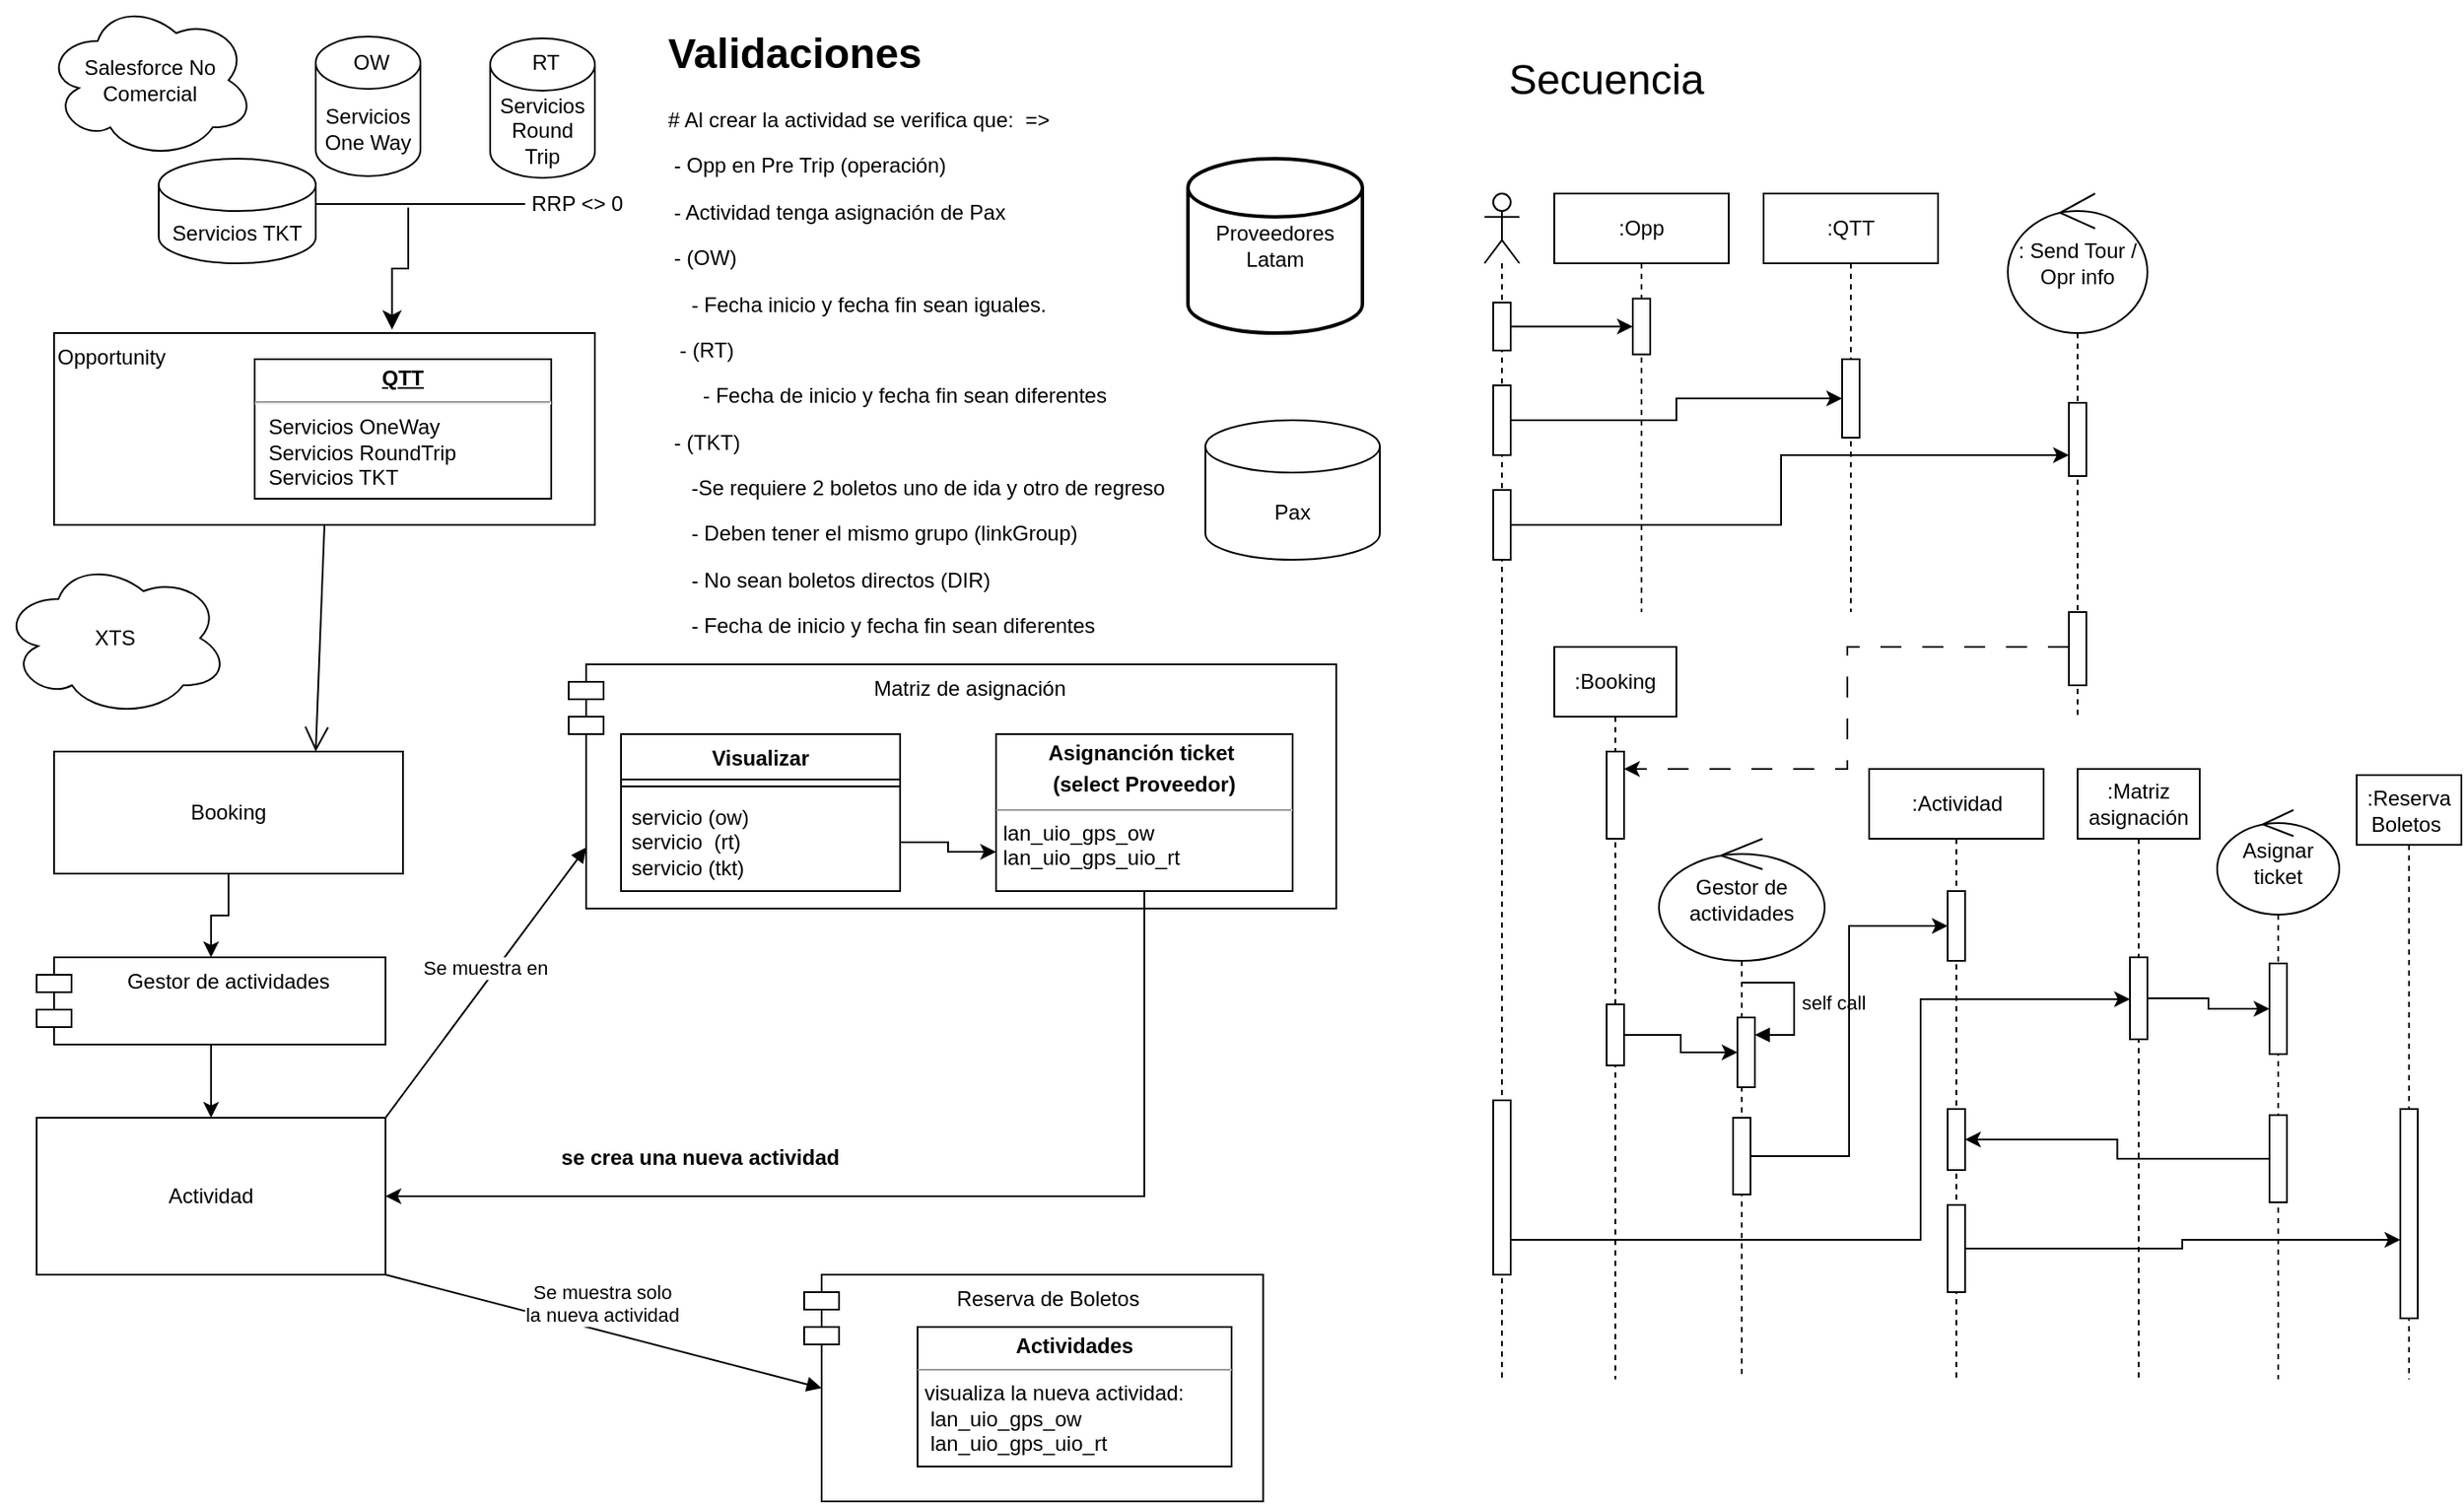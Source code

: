 <mxfile version="22.0.3" type="device">
  <diagram name="Página-1" id="DvsqSxgmwoJQXqp3BJBl">
    <mxGraphModel dx="1633" dy="1068" grid="1" gridSize="10" guides="1" tooltips="1" connect="1" arrows="1" fold="1" page="1" pageScale="1" pageWidth="827" pageHeight="1169" math="0" shadow="0">
      <root>
        <mxCell id="0" />
        <mxCell id="1" parent="0" />
        <mxCell id="8ll0A4DqtjS5xaUNRAdo-3" value="Servicios One Way" style="shape=cylinder3;whiteSpace=wrap;html=1;boundedLbl=1;backgroundOutline=1;size=15;" parent="1" vertex="1">
          <mxGeometry x="190" y="30" width="60" height="80" as="geometry" />
        </mxCell>
        <mxCell id="8ll0A4DqtjS5xaUNRAdo-4" value="Servicios Round Trip" style="shape=cylinder3;whiteSpace=wrap;html=1;boundedLbl=1;backgroundOutline=1;size=15;" parent="1" vertex="1">
          <mxGeometry x="290" y="31" width="60" height="80" as="geometry" />
        </mxCell>
        <mxCell id="8ll0A4DqtjS5xaUNRAdo-10" value="Opportunity" style="html=1;whiteSpace=wrap;verticalAlign=top;align=left;" parent="1" vertex="1">
          <mxGeometry x="40" y="200" width="310" height="110" as="geometry" />
        </mxCell>
        <mxCell id="8ll0A4DqtjS5xaUNRAdo-11" value="&lt;p style=&quot;margin:0px;margin-top:4px;text-align:center;text-decoration:underline;&quot;&gt;&lt;b&gt;QTT&lt;/b&gt;&lt;/p&gt;&lt;hr&gt;&lt;p style=&quot;margin:0px;margin-left:8px;&quot;&gt;Servicios OneWay&lt;/p&gt;&lt;p style=&quot;margin:0px;margin-left:8px;&quot;&gt;Servicios RoundTrip&lt;/p&gt;&lt;p style=&quot;margin:0px;margin-left:8px;&quot;&gt;Servicios TKT&lt;/p&gt;&lt;p style=&quot;margin:0px;margin-left:8px;&quot;&gt;&lt;br&gt;&lt;/p&gt;" style="verticalAlign=top;align=left;overflow=fill;fontSize=12;fontFamily=Helvetica;html=1;whiteSpace=wrap;" parent="1" vertex="1">
          <mxGeometry x="155" y="215" width="170" height="80" as="geometry" />
        </mxCell>
        <mxCell id="8ll0A4DqtjS5xaUNRAdo-34" value="" style="edgeStyle=orthogonalEdgeStyle;rounded=0;orthogonalLoop=1;jettySize=auto;html=1;" parent="1" source="UYus7RheZh6hR16-cruA-11" target="8ll0A4DqtjS5xaUNRAdo-27" edge="1">
          <mxGeometry relative="1" as="geometry" />
        </mxCell>
        <mxCell id="8ll0A4DqtjS5xaUNRAdo-14" value="Booking" style="html=1;whiteSpace=wrap;" parent="1" vertex="1">
          <mxGeometry x="40" y="440" width="200" height="70" as="geometry" />
        </mxCell>
        <mxCell id="8ll0A4DqtjS5xaUNRAdo-15" value="" style="endArrow=open;endFill=1;endSize=12;html=1;rounded=0;exitX=0.5;exitY=1;exitDx=0;exitDy=0;entryX=0.75;entryY=0;entryDx=0;entryDy=0;" parent="1" source="8ll0A4DqtjS5xaUNRAdo-10" target="8ll0A4DqtjS5xaUNRAdo-14" edge="1">
          <mxGeometry width="160" relative="1" as="geometry">
            <mxPoint x="130" y="370" as="sourcePoint" />
            <mxPoint x="290" y="370" as="targetPoint" />
          </mxGeometry>
        </mxCell>
        <mxCell id="8ll0A4DqtjS5xaUNRAdo-16" value="Matriz de asignación" style="shape=module;align=left;spacingLeft=20;align=center;verticalAlign=top;whiteSpace=wrap;html=1;" parent="1" vertex="1">
          <mxGeometry x="335" y="390" width="440" height="140" as="geometry" />
        </mxCell>
        <mxCell id="8ll0A4DqtjS5xaUNRAdo-17" value="Reserva de Boletos&amp;nbsp;" style="shape=module;align=left;spacingLeft=20;align=center;verticalAlign=top;whiteSpace=wrap;html=1;" parent="1" vertex="1">
          <mxGeometry x="470" y="740" width="263.13" height="130" as="geometry" />
        </mxCell>
        <mxCell id="8ll0A4DqtjS5xaUNRAdo-19" value="Se muestra en" style="html=1;verticalAlign=bottom;endArrow=block;curved=0;rounded=0;entryX=0;entryY=0.75;entryDx=10;entryDy=0;entryPerimeter=0;exitX=1;exitY=0;exitDx=0;exitDy=0;" parent="1" source="8ll0A4DqtjS5xaUNRAdo-27" target="8ll0A4DqtjS5xaUNRAdo-16" edge="1">
          <mxGeometry x="-0.01" width="80" relative="1" as="geometry">
            <mxPoint x="240" y="470" as="sourcePoint" />
            <mxPoint x="300" y="410" as="targetPoint" />
            <mxPoint as="offset" />
          </mxGeometry>
        </mxCell>
        <mxCell id="8ll0A4DqtjS5xaUNRAdo-21" value="&lt;p style=&quot;margin:0px;margin-top:4px;text-align:center;&quot;&gt;&lt;b&gt;Actividades&lt;/b&gt;&lt;/p&gt;&lt;hr size=&quot;1&quot;&gt;&lt;p style=&quot;margin:0px;margin-left:4px;&quot;&gt;&lt;/p&gt;&lt;p style=&quot;margin:0px;margin-left:4px;&quot;&gt;visualiza la nueva actividad:&lt;/p&gt;&lt;p style=&quot;margin:0px;margin-left:4px;&quot;&gt;&amp;nbsp;lan_uio_gps_ow&amp;nbsp;&lt;/p&gt;&lt;p style=&quot;margin:0px;margin-left:4px;&quot;&gt;&amp;nbsp;lan_uio_gps_uio_rt&lt;/p&gt;" style="verticalAlign=top;align=left;overflow=fill;fontSize=12;fontFamily=Helvetica;html=1;whiteSpace=wrap;" parent="1" vertex="1">
          <mxGeometry x="535" y="770" width="180" height="80" as="geometry" />
        </mxCell>
        <mxCell id="8ll0A4DqtjS5xaUNRAdo-44" style="edgeStyle=orthogonalEdgeStyle;rounded=0;orthogonalLoop=1;jettySize=auto;html=1;entryX=1;entryY=0.5;entryDx=0;entryDy=0;exitX=0.5;exitY=1;exitDx=0;exitDy=0;" parent="1" source="8ll0A4DqtjS5xaUNRAdo-22" target="8ll0A4DqtjS5xaUNRAdo-27" edge="1">
          <mxGeometry relative="1" as="geometry" />
        </mxCell>
        <mxCell id="8ll0A4DqtjS5xaUNRAdo-22" value="&lt;p style=&quot;margin:0px;margin-top:4px;text-align:center;&quot;&gt;&lt;b&gt;Asignanción ticket&amp;nbsp;&lt;/b&gt;&lt;/p&gt;&lt;p style=&quot;margin:0px;margin-top:4px;text-align:center;&quot;&gt;&lt;b&gt;(select Proveedor)&lt;/b&gt;&lt;/p&gt;&lt;hr size=&quot;1&quot;&gt;&lt;p style=&quot;margin:0px;margin-left:4px;&quot;&gt;&lt;/p&gt;&lt;p style=&quot;margin:0px;margin-left:4px;&quot;&gt;lan_uio_gps_ow&lt;/p&gt;&lt;p style=&quot;margin:0px;margin-left:4px;&quot;&gt;&lt;span style=&quot;background-color: initial;&quot;&gt;lan_uio_gps_uio_rt&lt;/span&gt;&lt;/p&gt;&lt;p style=&quot;margin:0px;margin-left:4px;&quot;&gt;&amp;nbsp;&lt;/p&gt;" style="verticalAlign=top;align=left;overflow=fill;fontSize=12;fontFamily=Helvetica;html=1;whiteSpace=wrap;" parent="1" vertex="1">
          <mxGeometry x="580" y="430" width="170" height="90" as="geometry" />
        </mxCell>
        <mxCell id="8ll0A4DqtjS5xaUNRAdo-23" value="" style="line;strokeWidth=1;fillColor=none;align=left;verticalAlign=middle;spacingTop=-1;spacingLeft=3;spacingRight=3;rotatable=0;labelPosition=right;points=[];portConstraint=eastwest;strokeColor=inherit;" parent="1" vertex="1">
          <mxGeometry x="190" y="122" width="120" height="8" as="geometry" />
        </mxCell>
        <mxCell id="8ll0A4DqtjS5xaUNRAdo-24" value="" style="edgeStyle=elbowEdgeStyle;elbow=vertical;endArrow=none;html=1;curved=0;rounded=0;endSize=8;startSize=8;endFill=0;entryX=0.442;entryY=0.75;entryDx=0;entryDy=0;entryPerimeter=0;exitX=0.625;exitY=-0.018;exitDx=0;exitDy=0;exitPerimeter=0;startArrow=classic;startFill=1;" parent="1" source="8ll0A4DqtjS5xaUNRAdo-10" target="8ll0A4DqtjS5xaUNRAdo-23" edge="1">
          <mxGeometry width="50" height="50" relative="1" as="geometry">
            <mxPoint x="180" y="180" as="sourcePoint" />
            <mxPoint x="230" y="130" as="targetPoint" />
          </mxGeometry>
        </mxCell>
        <mxCell id="8ll0A4DqtjS5xaUNRAdo-27" value="Actividad" style="html=1;whiteSpace=wrap;" parent="1" vertex="1">
          <mxGeometry x="30" y="650" width="200" height="90" as="geometry" />
        </mxCell>
        <mxCell id="8ll0A4DqtjS5xaUNRAdo-35" value="Proveedores&lt;br&gt;Latam" style="strokeWidth=2;html=1;shape=mxgraph.flowchart.database;whiteSpace=wrap;" parent="1" vertex="1">
          <mxGeometry x="690" y="100" width="100" height="100" as="geometry" />
        </mxCell>
        <mxCell id="8ll0A4DqtjS5xaUNRAdo-38" value="Visualizar" style="swimlane;fontStyle=1;align=center;verticalAlign=top;childLayout=stackLayout;horizontal=1;startSize=26;horizontalStack=0;resizeParent=1;resizeParentMax=0;resizeLast=0;collapsible=1;marginBottom=0;whiteSpace=wrap;html=1;" parent="1" vertex="1">
          <mxGeometry x="365" y="430" width="160" height="90" as="geometry" />
        </mxCell>
        <mxCell id="8ll0A4DqtjS5xaUNRAdo-40" value="" style="line;strokeWidth=1;fillColor=none;align=left;verticalAlign=middle;spacingTop=-1;spacingLeft=3;spacingRight=3;rotatable=0;labelPosition=right;points=[];portConstraint=eastwest;strokeColor=inherit;" parent="8ll0A4DqtjS5xaUNRAdo-38" vertex="1">
          <mxGeometry y="26" width="160" height="8" as="geometry" />
        </mxCell>
        <mxCell id="8ll0A4DqtjS5xaUNRAdo-39" value="servicio (ow)&lt;br&gt;servicio&amp;nbsp; (rt)&lt;br&gt;servicio (tkt)" style="text;strokeColor=none;fillColor=none;align=left;verticalAlign=top;spacingLeft=4;spacingRight=4;overflow=hidden;rotatable=0;points=[[0,0.5],[1,0.5]];portConstraint=eastwest;whiteSpace=wrap;html=1;" parent="8ll0A4DqtjS5xaUNRAdo-38" vertex="1">
          <mxGeometry y="34" width="160" height="56" as="geometry" />
        </mxCell>
        <mxCell id="8ll0A4DqtjS5xaUNRAdo-43" style="edgeStyle=orthogonalEdgeStyle;rounded=0;orthogonalLoop=1;jettySize=auto;html=1;entryX=0;entryY=0.75;entryDx=0;entryDy=0;" parent="1" source="8ll0A4DqtjS5xaUNRAdo-39" target="8ll0A4DqtjS5xaUNRAdo-22" edge="1">
          <mxGeometry relative="1" as="geometry" />
        </mxCell>
        <mxCell id="8ll0A4DqtjS5xaUNRAdo-45" value="se crea una nueva actividad" style="text;align=center;fontStyle=1;verticalAlign=middle;spacingLeft=3;spacingRight=3;strokeColor=none;rotatable=0;points=[[0,0.5],[1,0.5]];portConstraint=eastwest;html=1;" parent="1" vertex="1">
          <mxGeometry x="370" y="660" width="80" height="26" as="geometry" />
        </mxCell>
        <mxCell id="0UsNF8fL1aefR2bkP3C2-1" value="Salesforce No Comercial" style="ellipse;shape=cloud;whiteSpace=wrap;html=1;align=center;" parent="1" vertex="1">
          <mxGeometry x="35" y="10" width="120" height="90" as="geometry" />
        </mxCell>
        <mxCell id="0UsNF8fL1aefR2bkP3C2-3" value="XTS" style="ellipse;shape=cloud;whiteSpace=wrap;html=1;align=center;" parent="1" vertex="1">
          <mxGeometry x="10" y="330" width="130" height="90" as="geometry" />
        </mxCell>
        <mxCell id="rrzGRFofWLRTdLjAmEyY-1" value="Se muestra solo &lt;br&gt;la nueva actividad" style="html=1;verticalAlign=bottom;endArrow=block;curved=0;rounded=0;entryX=0;entryY=0.5;entryDx=10;entryDy=0;entryPerimeter=0;exitX=1;exitY=1;exitDx=0;exitDy=0;" parent="1" source="8ll0A4DqtjS5xaUNRAdo-27" target="8ll0A4DqtjS5xaUNRAdo-17" edge="1">
          <mxGeometry x="-0.01" width="80" relative="1" as="geometry">
            <mxPoint x="205" y="805" as="sourcePoint" />
            <mxPoint x="310" y="730" as="targetPoint" />
            <mxPoint as="offset" />
          </mxGeometry>
        </mxCell>
        <mxCell id="UYus7RheZh6hR16-cruA-1" value="RRP &amp;lt;&amp;gt; 0" style="text;html=1;strokeColor=none;fillColor=none;align=center;verticalAlign=middle;whiteSpace=wrap;rounded=0;" parent="1" vertex="1">
          <mxGeometry x="310" y="111" width="60" height="30" as="geometry" />
        </mxCell>
        <mxCell id="UYus7RheZh6hR16-cruA-2" value="&lt;p style=&quot;text-align: left; margin: 0px 0px 0px 4px;&quot;&gt;OW&lt;/p&gt;" style="text;html=1;strokeColor=none;fillColor=none;align=center;verticalAlign=middle;whiteSpace=wrap;rounded=0;" parent="1" vertex="1">
          <mxGeometry x="155" y="30" width="130" height="30" as="geometry" />
        </mxCell>
        <mxCell id="UYus7RheZh6hR16-cruA-5" value="Pax" style="shape=cylinder3;whiteSpace=wrap;html=1;boundedLbl=1;backgroundOutline=1;size=15;" parent="1" vertex="1">
          <mxGeometry x="700" y="250" width="100" height="80" as="geometry" />
        </mxCell>
        <mxCell id="UYus7RheZh6hR16-cruA-6" value="&lt;h1&gt;Validaciones&lt;/h1&gt;&lt;div&gt;# Al crear la actividad se verifica que:&amp;nbsp; =&amp;gt;&lt;/div&gt;&lt;p&gt;&amp;nbsp;- Opp en Pre Trip (operación)&lt;/p&gt;&lt;p&gt;&amp;nbsp;- Actividad tenga asignación de Pax&lt;/p&gt;&lt;p&gt;&amp;nbsp;- (OW)&lt;/p&gt;&lt;p&gt;&amp;nbsp; &amp;nbsp; - Fecha inicio y fecha fin sean iguales.&lt;/p&gt;&lt;p&gt;&amp;nbsp; - (RT)&lt;/p&gt;&lt;p&gt;&amp;nbsp; &amp;nbsp;&amp;nbsp;&lt;span style=&quot;background-color: initial;&quot;&gt;&amp;nbsp; &lt;/span&gt;&lt;span style=&quot;background-color: initial;&quot;&gt;- Fecha de inicio y fecha fin sean diferentes&lt;/span&gt;&lt;/p&gt;&lt;p&gt;&amp;nbsp;- (TKT)&lt;/p&gt;&lt;p&gt;&amp;nbsp; &amp;nbsp; -Se requiere 2 boletos uno de ida y otro de regreso&lt;/p&gt;&lt;p&gt;&amp;nbsp; &amp;nbsp;&amp;nbsp;- Deben tener el mismo grupo (linkGroup)&lt;/p&gt;&lt;p&gt;&amp;nbsp; &amp;nbsp;&amp;nbsp;- No sean boletos directos (DIR)&lt;/p&gt;&amp;nbsp; &amp;nbsp; - Fecha de inicio y fecha fin sean diferentes&lt;div&gt;&lt;span style=&quot;background-color: initial;&quot;&gt;&lt;span style=&quot;&quot;&gt;&lt;span style=&quot;white-space: pre;&quot;&gt;&amp;nbsp;&amp;nbsp;&amp;nbsp;&amp;nbsp;&lt;/span&gt;&lt;/span&gt;&lt;br&gt;&lt;/span&gt;&lt;/div&gt;&lt;p&gt;&amp;nbsp; &amp;nbsp;&amp;nbsp;&lt;/p&gt;" style="text;html=1;strokeColor=none;fillColor=none;spacing=5;spacingTop=-20;whiteSpace=wrap;overflow=hidden;rounded=0;" parent="1" vertex="1">
          <mxGeometry x="386.88" y="20" width="403.12" height="360" as="geometry" />
        </mxCell>
        <mxCell id="UYus7RheZh6hR16-cruA-7" value="&lt;p style=&quot;text-align: left; margin: 0px 0px 0px 4px;&quot;&gt;RT&lt;/p&gt;" style="text;html=1;strokeColor=none;fillColor=none;align=center;verticalAlign=middle;whiteSpace=wrap;rounded=0;" parent="1" vertex="1">
          <mxGeometry x="255" y="30" width="130" height="30" as="geometry" />
        </mxCell>
        <mxCell id="UYus7RheZh6hR16-cruA-10" value="Servicios TKT" style="shape=cylinder3;whiteSpace=wrap;html=1;boundedLbl=1;backgroundOutline=1;size=15;" parent="1" vertex="1">
          <mxGeometry x="100" y="100" width="90" height="60" as="geometry" />
        </mxCell>
        <mxCell id="UYus7RheZh6hR16-cruA-12" value="" style="edgeStyle=orthogonalEdgeStyle;rounded=0;orthogonalLoop=1;jettySize=auto;html=1;" parent="1" source="8ll0A4DqtjS5xaUNRAdo-14" target="UYus7RheZh6hR16-cruA-11" edge="1">
          <mxGeometry relative="1" as="geometry">
            <mxPoint x="140" y="510" as="sourcePoint" />
            <mxPoint x="145" y="670" as="targetPoint" />
          </mxGeometry>
        </mxCell>
        <mxCell id="UYus7RheZh6hR16-cruA-11" value="Gestor de actividades" style="shape=module;align=left;spacingLeft=20;align=center;verticalAlign=top;whiteSpace=wrap;html=1;" parent="1" vertex="1">
          <mxGeometry x="30" y="558" width="200" height="50" as="geometry" />
        </mxCell>
        <mxCell id="UYus7RheZh6hR16-cruA-13" value=":Opp" style="shape=umlLifeline;perimeter=lifelinePerimeter;whiteSpace=wrap;html=1;container=1;dropTarget=0;collapsible=0;recursiveResize=0;outlineConnect=0;portConstraint=eastwest;newEdgeStyle={&quot;curved&quot;:0,&quot;rounded&quot;:0};" parent="1" vertex="1">
          <mxGeometry x="900" y="120" width="100" height="240" as="geometry" />
        </mxCell>
        <mxCell id="UYus7RheZh6hR16-cruA-15" value="" style="html=1;points=[[0,0,0,0,5],[0,1,0,0,-5],[1,0,0,0,5],[1,1,0,0,-5]];perimeter=orthogonalPerimeter;outlineConnect=0;targetShapes=umlLifeline;portConstraint=eastwest;newEdgeStyle={&quot;curved&quot;:0,&quot;rounded&quot;:0};" parent="UYus7RheZh6hR16-cruA-13" vertex="1">
          <mxGeometry x="45" y="60.25" width="10" height="32" as="geometry" />
        </mxCell>
        <mxCell id="UYus7RheZh6hR16-cruA-14" value="&lt;font style=&quot;font-size: 24px;&quot;&gt;Secuencia&lt;/font&gt;" style="text;html=1;strokeColor=none;fillColor=none;align=center;verticalAlign=middle;whiteSpace=wrap;rounded=0;" parent="1" vertex="1">
          <mxGeometry x="860" y="30" width="140" height="50" as="geometry" />
        </mxCell>
        <mxCell id="UYus7RheZh6hR16-cruA-16" value=":QTT" style="shape=umlLifeline;perimeter=lifelinePerimeter;whiteSpace=wrap;html=1;container=1;dropTarget=0;collapsible=0;recursiveResize=0;outlineConnect=0;portConstraint=eastwest;newEdgeStyle={&quot;curved&quot;:0,&quot;rounded&quot;:0};" parent="1" vertex="1">
          <mxGeometry x="1020" y="120" width="100" height="240" as="geometry" />
        </mxCell>
        <mxCell id="UYus7RheZh6hR16-cruA-22" value="" style="html=1;points=[[0,0,0,0,5],[0,1,0,0,-5],[1,0,0,0,5],[1,1,0,0,-5]];perimeter=orthogonalPerimeter;outlineConnect=0;targetShapes=umlLifeline;portConstraint=eastwest;newEdgeStyle={&quot;curved&quot;:0,&quot;rounded&quot;:0};" parent="UYus7RheZh6hR16-cruA-16" vertex="1">
          <mxGeometry x="45" y="95" width="10" height="45" as="geometry" />
        </mxCell>
        <mxCell id="UYus7RheZh6hR16-cruA-17" value="" style="shape=umlLifeline;perimeter=lifelinePerimeter;whiteSpace=wrap;html=1;container=1;dropTarget=0;collapsible=0;recursiveResize=0;outlineConnect=0;portConstraint=eastwest;newEdgeStyle={&quot;curved&quot;:0,&quot;rounded&quot;:0};participant=umlActor;" parent="1" vertex="1">
          <mxGeometry x="860" y="120" width="20" height="680" as="geometry" />
        </mxCell>
        <mxCell id="UYus7RheZh6hR16-cruA-18" value="" style="html=1;points=[[0,0,0,0,5],[0,1,0,0,-5],[1,0,0,0,5],[1,1,0,0,-5]];perimeter=orthogonalPerimeter;outlineConnect=0;targetShapes=umlLifeline;portConstraint=eastwest;newEdgeStyle={&quot;curved&quot;:0,&quot;rounded&quot;:0};" parent="UYus7RheZh6hR16-cruA-17" vertex="1">
          <mxGeometry x="5" y="62.5" width="10" height="27.5" as="geometry" />
        </mxCell>
        <mxCell id="UYus7RheZh6hR16-cruA-21" value="" style="html=1;points=[[0,0,0,0,5],[0,1,0,0,-5],[1,0,0,0,5],[1,1,0,0,-5]];perimeter=orthogonalPerimeter;outlineConnect=0;targetShapes=umlLifeline;portConstraint=eastwest;newEdgeStyle={&quot;curved&quot;:0,&quot;rounded&quot;:0};" parent="UYus7RheZh6hR16-cruA-17" vertex="1">
          <mxGeometry x="5" y="110" width="10" height="40" as="geometry" />
        </mxCell>
        <mxCell id="UYus7RheZh6hR16-cruA-27" value="" style="html=1;points=[[0,0,0,0,5],[0,1,0,0,-5],[1,0,0,0,5],[1,1,0,0,-5]];perimeter=orthogonalPerimeter;outlineConnect=0;targetShapes=umlLifeline;portConstraint=eastwest;newEdgeStyle={&quot;curved&quot;:0,&quot;rounded&quot;:0};" parent="UYus7RheZh6hR16-cruA-17" vertex="1">
          <mxGeometry x="5" y="170" width="10" height="40" as="geometry" />
        </mxCell>
        <mxCell id="UYus7RheZh6hR16-cruA-64" value="" style="html=1;points=[[0,0,0,0,5],[0,1,0,0,-5],[1,0,0,0,5],[1,1,0,0,-5]];perimeter=orthogonalPerimeter;outlineConnect=0;targetShapes=umlLifeline;portConstraint=eastwest;newEdgeStyle={&quot;curved&quot;:0,&quot;rounded&quot;:0};" parent="UYus7RheZh6hR16-cruA-17" vertex="1">
          <mxGeometry x="5" y="520" width="10" height="100" as="geometry" />
        </mxCell>
        <mxCell id="UYus7RheZh6hR16-cruA-20" value="" style="edgeStyle=orthogonalEdgeStyle;rounded=0;orthogonalLoop=1;jettySize=auto;html=1;curved=0;" parent="1" source="UYus7RheZh6hR16-cruA-18" target="UYus7RheZh6hR16-cruA-15" edge="1">
          <mxGeometry relative="1" as="geometry" />
        </mxCell>
        <mxCell id="UYus7RheZh6hR16-cruA-24" style="edgeStyle=orthogonalEdgeStyle;rounded=0;orthogonalLoop=1;jettySize=auto;html=1;curved=0;" parent="1" source="UYus7RheZh6hR16-cruA-21" target="UYus7RheZh6hR16-cruA-22" edge="1">
          <mxGeometry relative="1" as="geometry" />
        </mxCell>
        <mxCell id="UYus7RheZh6hR16-cruA-28" style="edgeStyle=orthogonalEdgeStyle;rounded=0;orthogonalLoop=1;jettySize=auto;html=1;curved=0;" parent="1" source="UYus7RheZh6hR16-cruA-27" target="UYus7RheZh6hR16-cruA-26" edge="1">
          <mxGeometry relative="1" as="geometry">
            <Array as="points">
              <mxPoint x="1030" y="310" />
              <mxPoint x="1030" y="270" />
            </Array>
          </mxGeometry>
        </mxCell>
        <mxCell id="UYus7RheZh6hR16-cruA-29" value=":Booking" style="shape=umlLifeline;perimeter=lifelinePerimeter;whiteSpace=wrap;html=1;container=1;dropTarget=0;collapsible=0;recursiveResize=0;outlineConnect=0;portConstraint=eastwest;newEdgeStyle={&quot;curved&quot;:0,&quot;rounded&quot;:0};" parent="1" vertex="1">
          <mxGeometry x="900" y="380" width="70" height="420" as="geometry" />
        </mxCell>
        <mxCell id="UYus7RheZh6hR16-cruA-31" value="" style="html=1;points=[[0,0,0,0,5],[0,1,0,0,-5],[1,0,0,0,5],[1,1,0,0,-5]];perimeter=orthogonalPerimeter;outlineConnect=0;targetShapes=umlLifeline;portConstraint=eastwest;newEdgeStyle={&quot;curved&quot;:0,&quot;rounded&quot;:0};" parent="UYus7RheZh6hR16-cruA-29" vertex="1">
          <mxGeometry x="30" y="60" width="10" height="50" as="geometry" />
        </mxCell>
        <mxCell id="UYus7RheZh6hR16-cruA-46" value="" style="html=1;points=[[0,0,0,0,5],[0,1,0,0,-5],[1,0,0,0,5],[1,1,0,0,-5]];perimeter=orthogonalPerimeter;outlineConnect=0;targetShapes=umlLifeline;portConstraint=eastwest;newEdgeStyle={&quot;curved&quot;:0,&quot;rounded&quot;:0};" parent="UYus7RheZh6hR16-cruA-29" vertex="1">
          <mxGeometry x="30" y="205" width="10" height="35" as="geometry" />
        </mxCell>
        <mxCell id="UYus7RheZh6hR16-cruA-34" style="edgeStyle=orthogonalEdgeStyle;rounded=0;orthogonalLoop=1;jettySize=auto;html=1;curved=0;dashed=1;dashPattern=12 12;" parent="1" source="UYus7RheZh6hR16-cruA-33" target="UYus7RheZh6hR16-cruA-31" edge="1">
          <mxGeometry relative="1" as="geometry">
            <Array as="points">
              <mxPoint x="1068" y="380" />
              <mxPoint x="1068" y="450" />
            </Array>
          </mxGeometry>
        </mxCell>
        <mxCell id="UYus7RheZh6hR16-cruA-38" value=": Send Tour / Opr info" style="shape=umlLifeline;perimeter=lifelinePerimeter;whiteSpace=wrap;html=1;container=1;dropTarget=0;collapsible=0;recursiveResize=0;outlineConnect=0;portConstraint=eastwest;newEdgeStyle={&quot;curved&quot;:0,&quot;rounded&quot;:0};participant=umlControl;size=80;" parent="1" vertex="1">
          <mxGeometry x="1160" y="120" width="80" height="300" as="geometry" />
        </mxCell>
        <mxCell id="UYus7RheZh6hR16-cruA-26" value="" style="html=1;points=[[0,0,0,0,5],[0,1,0,0,-5],[1,0,0,0,5],[1,1,0,0,-5]];perimeter=orthogonalPerimeter;outlineConnect=0;targetShapes=umlLifeline;portConstraint=eastwest;newEdgeStyle={&quot;curved&quot;:0,&quot;rounded&quot;:0};" parent="UYus7RheZh6hR16-cruA-38" vertex="1">
          <mxGeometry x="35" y="120" width="10" height="42" as="geometry" />
        </mxCell>
        <mxCell id="UYus7RheZh6hR16-cruA-33" value="" style="html=1;points=[[0,0,0,0,5],[0,1,0,0,-5],[1,0,0,0,5],[1,1,0,0,-5]];perimeter=orthogonalPerimeter;outlineConnect=0;targetShapes=umlLifeline;portConstraint=eastwest;newEdgeStyle={&quot;curved&quot;:0,&quot;rounded&quot;:0};" parent="UYus7RheZh6hR16-cruA-38" vertex="1">
          <mxGeometry x="35" y="240" width="10" height="42" as="geometry" />
        </mxCell>
        <mxCell id="UYus7RheZh6hR16-cruA-39" value="Gestor de actividades" style="shape=umlLifeline;perimeter=lifelinePerimeter;whiteSpace=wrap;html=1;container=1;dropTarget=0;collapsible=0;recursiveResize=0;outlineConnect=0;portConstraint=eastwest;newEdgeStyle={&quot;curved&quot;:0,&quot;rounded&quot;:0};participant=umlControl;size=70;" parent="1" vertex="1">
          <mxGeometry x="960" y="490" width="95" height="310" as="geometry" />
        </mxCell>
        <mxCell id="UYus7RheZh6hR16-cruA-40" value="" style="html=1;points=[[0,0,0,0,5],[0,1,0,0,-5],[1,0,0,0,5],[1,1,0,0,-5]];perimeter=orthogonalPerimeter;outlineConnect=0;targetShapes=umlLifeline;portConstraint=eastwest;newEdgeStyle={&quot;curved&quot;:0,&quot;rounded&quot;:0};" parent="UYus7RheZh6hR16-cruA-39" vertex="1">
          <mxGeometry x="45" y="102.5" width="10" height="40" as="geometry" />
        </mxCell>
        <mxCell id="UYus7RheZh6hR16-cruA-41" value="self call" style="html=1;align=left;spacingLeft=2;endArrow=block;rounded=0;edgeStyle=orthogonalEdgeStyle;curved=0;rounded=0;" parent="UYus7RheZh6hR16-cruA-39" target="UYus7RheZh6hR16-cruA-40" edge="1">
          <mxGeometry relative="1" as="geometry">
            <mxPoint x="47.5" y="82.5" as="sourcePoint" />
            <Array as="points">
              <mxPoint x="77.5" y="112.5" />
            </Array>
          </mxGeometry>
        </mxCell>
        <mxCell id="UYus7RheZh6hR16-cruA-48" value="" style="html=1;points=[[0,0,0,0,5],[0,1,0,0,-5],[1,0,0,0,5],[1,1,0,0,-5]];perimeter=orthogonalPerimeter;outlineConnect=0;targetShapes=umlLifeline;portConstraint=eastwest;newEdgeStyle={&quot;curved&quot;:0,&quot;rounded&quot;:0};" parent="UYus7RheZh6hR16-cruA-39" vertex="1">
          <mxGeometry x="42.5" y="160" width="10" height="44" as="geometry" />
        </mxCell>
        <mxCell id="UYus7RheZh6hR16-cruA-42" value=":Actividad" style="shape=umlLifeline;perimeter=lifelinePerimeter;whiteSpace=wrap;html=1;container=1;dropTarget=0;collapsible=0;recursiveResize=0;outlineConnect=0;portConstraint=eastwest;newEdgeStyle={&quot;curved&quot;:0,&quot;rounded&quot;:0};" parent="1" vertex="1">
          <mxGeometry x="1080.5" y="450" width="100" height="350" as="geometry" />
        </mxCell>
        <mxCell id="UYus7RheZh6hR16-cruA-44" value="" style="html=1;points=[[0,0,0,0,5],[0,1,0,0,-5],[1,0,0,0,5],[1,1,0,0,-5]];perimeter=orthogonalPerimeter;outlineConnect=0;targetShapes=umlLifeline;portConstraint=eastwest;newEdgeStyle={&quot;curved&quot;:0,&quot;rounded&quot;:0};" parent="UYus7RheZh6hR16-cruA-42" vertex="1">
          <mxGeometry x="45" y="70" width="10" height="40" as="geometry" />
        </mxCell>
        <mxCell id="UYus7RheZh6hR16-cruA-60" value="" style="html=1;points=[[0,0,0,0,5],[0,1,0,0,-5],[1,0,0,0,5],[1,1,0,0,-5]];perimeter=orthogonalPerimeter;outlineConnect=0;targetShapes=umlLifeline;portConstraint=eastwest;newEdgeStyle={&quot;curved&quot;:0,&quot;rounded&quot;:0};" parent="UYus7RheZh6hR16-cruA-42" vertex="1">
          <mxGeometry x="45" y="195" width="10" height="35" as="geometry" />
        </mxCell>
        <mxCell id="UYus7RheZh6hR16-cruA-62" value="" style="html=1;points=[[0,0,0,0,5],[0,1,0,0,-5],[1,0,0,0,5],[1,1,0,0,-5]];perimeter=orthogonalPerimeter;outlineConnect=0;targetShapes=umlLifeline;portConstraint=eastwest;newEdgeStyle={&quot;curved&quot;:0,&quot;rounded&quot;:0};" parent="UYus7RheZh6hR16-cruA-42" vertex="1">
          <mxGeometry x="45" y="250" width="10" height="50" as="geometry" />
        </mxCell>
        <mxCell id="UYus7RheZh6hR16-cruA-45" value=":Matriz asignación" style="shape=umlLifeline;perimeter=lifelinePerimeter;whiteSpace=wrap;html=1;container=1;dropTarget=0;collapsible=0;recursiveResize=0;outlineConnect=0;portConstraint=eastwest;newEdgeStyle={&quot;curved&quot;:0,&quot;rounded&quot;:0};" parent="1" vertex="1">
          <mxGeometry x="1200" y="450" width="70" height="350" as="geometry" />
        </mxCell>
        <mxCell id="UYus7RheZh6hR16-cruA-54" value="" style="html=1;points=[[0,0,0,0,5],[0,1,0,0,-5],[1,0,0,0,5],[1,1,0,0,-5]];perimeter=orthogonalPerimeter;outlineConnect=0;targetShapes=umlLifeline;portConstraint=eastwest;newEdgeStyle={&quot;curved&quot;:0,&quot;rounded&quot;:0};" parent="UYus7RheZh6hR16-cruA-45" vertex="1">
          <mxGeometry x="30" y="108" width="10" height="47" as="geometry" />
        </mxCell>
        <mxCell id="UYus7RheZh6hR16-cruA-47" style="edgeStyle=orthogonalEdgeStyle;rounded=0;orthogonalLoop=1;jettySize=auto;html=1;curved=0;" parent="1" source="UYus7RheZh6hR16-cruA-46" target="UYus7RheZh6hR16-cruA-40" edge="1">
          <mxGeometry relative="1" as="geometry" />
        </mxCell>
        <mxCell id="UYus7RheZh6hR16-cruA-49" style="edgeStyle=orthogonalEdgeStyle;rounded=0;orthogonalLoop=1;jettySize=auto;html=1;curved=0;" parent="1" source="UYus7RheZh6hR16-cruA-48" target="UYus7RheZh6hR16-cruA-44" edge="1">
          <mxGeometry relative="1" as="geometry" />
        </mxCell>
        <mxCell id="UYus7RheZh6hR16-cruA-52" value=":Reserva Boletos&amp;nbsp;" style="shape=umlLifeline;perimeter=lifelinePerimeter;whiteSpace=wrap;html=1;container=1;dropTarget=0;collapsible=0;recursiveResize=0;outlineConnect=0;portConstraint=eastwest;newEdgeStyle={&quot;curved&quot;:0,&quot;rounded&quot;:0};" parent="1" vertex="1">
          <mxGeometry x="1360" y="453.5" width="60" height="346.5" as="geometry" />
        </mxCell>
        <mxCell id="UYus7RheZh6hR16-cruA-53" value="" style="html=1;points=[[0,0,0,0,5],[0,1,0,0,-5],[1,0,0,0,5],[1,1,0,0,-5]];perimeter=orthogonalPerimeter;outlineConnect=0;targetShapes=umlLifeline;portConstraint=eastwest;newEdgeStyle={&quot;curved&quot;:0,&quot;rounded&quot;:0};" parent="UYus7RheZh6hR16-cruA-52" vertex="1">
          <mxGeometry x="25" y="191.5" width="10" height="120" as="geometry" />
        </mxCell>
        <mxCell id="UYus7RheZh6hR16-cruA-55" value="Asignar ticket" style="shape=umlLifeline;perimeter=lifelinePerimeter;whiteSpace=wrap;html=1;container=1;dropTarget=0;collapsible=0;recursiveResize=0;outlineConnect=0;portConstraint=eastwest;newEdgeStyle={&quot;curved&quot;:0,&quot;rounded&quot;:0};participant=umlControl;size=60;" parent="1" vertex="1">
          <mxGeometry x="1280" y="473.5" width="70" height="326.5" as="geometry" />
        </mxCell>
        <mxCell id="UYus7RheZh6hR16-cruA-56" value="" style="html=1;points=[[0,0,0,0,5],[0,1,0,0,-5],[1,0,0,0,5],[1,1,0,0,-5]];perimeter=orthogonalPerimeter;outlineConnect=0;targetShapes=umlLifeline;portConstraint=eastwest;newEdgeStyle={&quot;curved&quot;:0,&quot;rounded&quot;:0};" parent="UYus7RheZh6hR16-cruA-55" vertex="1">
          <mxGeometry x="30" y="88" width="10" height="52" as="geometry" />
        </mxCell>
        <mxCell id="UYus7RheZh6hR16-cruA-59" value="" style="html=1;points=[[0,0,0,0,5],[0,1,0,0,-5],[1,0,0,0,5],[1,1,0,0,-5]];perimeter=orthogonalPerimeter;outlineConnect=0;targetShapes=umlLifeline;portConstraint=eastwest;newEdgeStyle={&quot;curved&quot;:0,&quot;rounded&quot;:0};" parent="UYus7RheZh6hR16-cruA-55" vertex="1">
          <mxGeometry x="30" y="175" width="10" height="50" as="geometry" />
        </mxCell>
        <mxCell id="UYus7RheZh6hR16-cruA-58" style="edgeStyle=orthogonalEdgeStyle;rounded=0;orthogonalLoop=1;jettySize=auto;html=1;curved=0;" parent="1" source="UYus7RheZh6hR16-cruA-54" target="UYus7RheZh6hR16-cruA-56" edge="1">
          <mxGeometry relative="1" as="geometry" />
        </mxCell>
        <mxCell id="UYus7RheZh6hR16-cruA-61" style="edgeStyle=orthogonalEdgeStyle;rounded=0;orthogonalLoop=1;jettySize=auto;html=1;curved=0;" parent="1" source="UYus7RheZh6hR16-cruA-59" target="UYus7RheZh6hR16-cruA-60" edge="1">
          <mxGeometry relative="1" as="geometry" />
        </mxCell>
        <mxCell id="UYus7RheZh6hR16-cruA-63" style="edgeStyle=orthogonalEdgeStyle;rounded=0;orthogonalLoop=1;jettySize=auto;html=1;curved=0;" parent="1" source="UYus7RheZh6hR16-cruA-62" target="UYus7RheZh6hR16-cruA-53" edge="1">
          <mxGeometry relative="1" as="geometry">
            <Array as="points">
              <mxPoint x="1260" y="725" />
              <mxPoint x="1260" y="720" />
            </Array>
          </mxGeometry>
        </mxCell>
        <mxCell id="UYus7RheZh6hR16-cruA-65" style="edgeStyle=orthogonalEdgeStyle;rounded=0;orthogonalLoop=1;jettySize=auto;html=1;curved=0;" parent="1" source="UYus7RheZh6hR16-cruA-64" target="UYus7RheZh6hR16-cruA-54" edge="1">
          <mxGeometry relative="1" as="geometry">
            <Array as="points">
              <mxPoint x="1110" y="720" />
              <mxPoint x="1110" y="582" />
            </Array>
          </mxGeometry>
        </mxCell>
      </root>
    </mxGraphModel>
  </diagram>
</mxfile>
